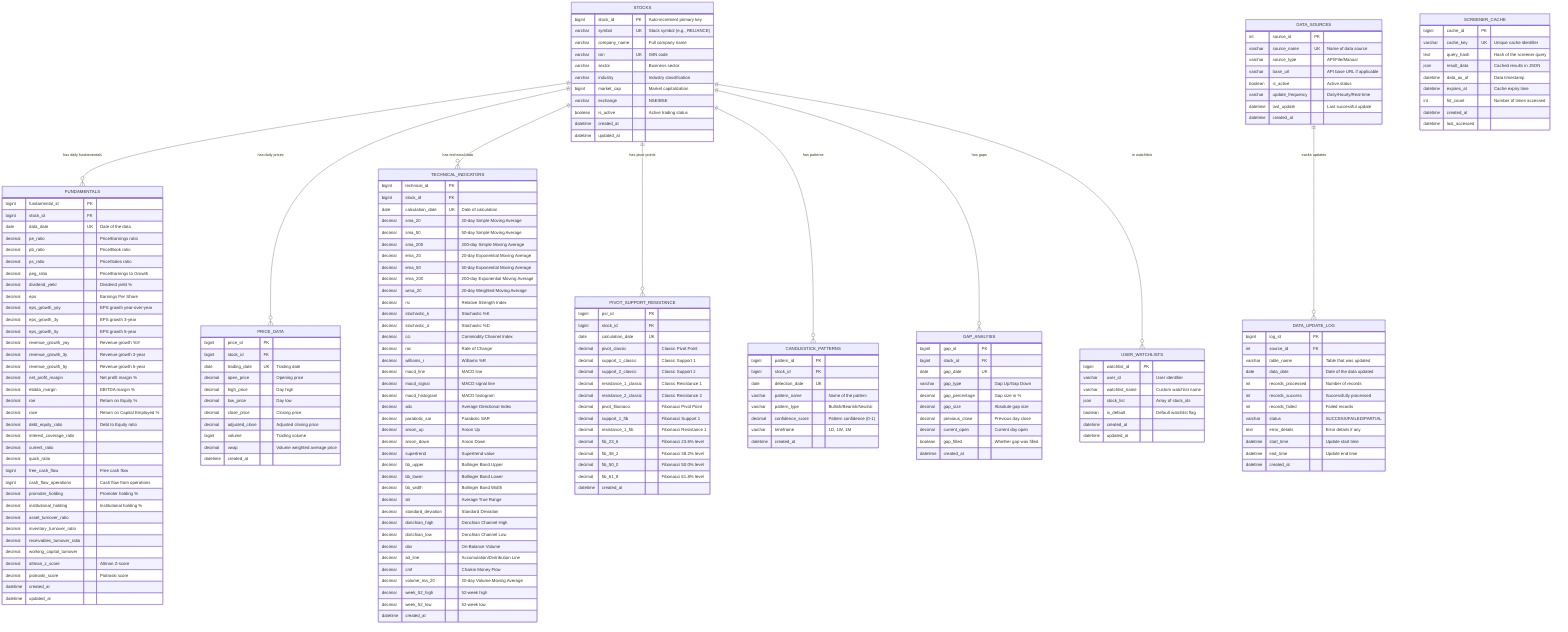 erDiagram
    %% Core Entity Tables
    STOCKS {
        bigint stock_id PK "Auto-increment primary key"
        varchar symbol UK "Stock symbol (e.g., RELIANCE)"
        varchar company_name "Full company name"
        varchar isin UK "ISIN code"
        varchar sector "Business sector"
        varchar industry "Industry classification"
        bigint market_cap "Market capitalization"
        varchar exchange "NSE/BSE"
        boolean is_active "Active trading status"
        datetime created_at
        datetime updated_at
    }

    %% Fundamental Data (Updated Daily)
    FUNDAMENTALS {
        bigint fundamental_id PK
        bigint stock_id FK
        date data_date UK "Date of the data"
        decimal pe_ratio "Price/Earnings ratio"
        decimal pb_ratio "Price/Book ratio"
        decimal ps_ratio "Price/Sales ratio"
        decimal peg_ratio "Price/Earnings to Growth"
        decimal dividend_yield "Dividend yield %"
        decimal eps "Earnings Per Share"
        decimal eps_growth_yoy "EPS growth year-over-year"
        decimal eps_growth_3y "EPS growth 3-year"
        decimal eps_growth_5y "EPS growth 5-year"
        decimal revenue_growth_yoy "Revenue growth YoY"
        decimal revenue_growth_3y "Revenue growth 3-year"
        decimal revenue_growth_5y "Revenue growth 5-year"
        decimal net_profit_margin "Net profit margin %"
        decimal ebitda_margin "EBITDA margin %"
        decimal roe "Return on Equity %"
        decimal roce "Return on Capital Employed %"
        decimal debt_equity_ratio "Debt to Equity ratio"
        decimal interest_coverage_ratio
        decimal current_ratio
        decimal quick_ratio
        bigint free_cash_flow "Free cash flow"
        bigint cash_flow_operations "Cash flow from operations"
        decimal promoter_holding "Promoter holding %"
        decimal institutional_holding "Institutional holding %"
        decimal asset_turnover_ratio
        decimal inventory_turnover_ratio
        decimal receivables_turnover_ratio
        decimal working_capital_turnover
        decimal altman_z_score "Altman Z-score"
        decimal piotroski_score "Piotroski score"
        datetime created_at
        datetime updated_at
    }

    %% Price Data (OHLCV - Updated Daily)
    PRICE_DATA {
        bigint price_id PK
        bigint stock_id FK
        date trading_date UK "Trading date"
        decimal open_price "Opening price"
        decimal high_price "Day high"
        decimal low_price "Day low"
        decimal close_price "Closing price"
        decimal adjusted_close "Adjusted closing price"
        bigint volume "Trading volume"
        decimal vwap "Volume weighted average price"
        datetime created_at
    }

    %% Technical Indicators (Calculated Daily)
    TECHNICAL_INDICATORS {
        bigint technical_id PK
        bigint stock_id FK
        date calculation_date UK "Date of calculation"
        decimal sma_20 "20-day Simple Moving Average"
        decimal sma_50 "50-day Simple Moving Average"
        decimal sma_200 "200-day Simple Moving Average"
        decimal ema_20 "20-day Exponential Moving Average"
        decimal ema_50 "50-day Exponential Moving Average"
        decimal ema_200 "200-day Exponential Moving Average"
        decimal wma_20 "20-day Weighted Moving Average"
        decimal rsi "Relative Strength Index"
        decimal stochastic_k "Stochastic %K"
        decimal stochastic_d "Stochastic %D"
        decimal cci "Commodity Channel Index"
        decimal roc "Rate of Change"
        decimal williams_r "Williams %R"
        decimal macd_line "MACD line"
        decimal macd_signal "MACD signal line"
        decimal macd_histogram "MACD histogram"
        decimal adx "Average Directional Index"
        decimal parabolic_sar "Parabolic SAR"
        decimal aroon_up "Aroon Up"
        decimal aroon_down "Aroon Down"
        decimal supertrend "Supertrend value"
        decimal bb_upper "Bollinger Band Upper"
        decimal bb_lower "Bollinger Band Lower"
        decimal bb_width "Bollinger Band Width"
        decimal atr "Average True Range"
        decimal standard_deviation "Standard Deviation"
        decimal donchian_high "Donchian Channel High"
        decimal donchian_low "Donchian Channel Low"
        decimal obv "On-Balance Volume"
        decimal ad_line "Accumulation/Distribution Line"
        decimal cmf "Chaikin Money Flow"
        decimal volume_ma_20 "20-day Volume Moving Average"
        decimal week_52_high "52-week high"
        decimal week_52_low "52-week low"
        datetime created_at
    }

    %% Support/Resistance and Pivot Points
    PIVOT_SUPPORT_RESISTANCE {
        bigint psr_id PK
        bigint stock_id FK
        date calculation_date UK
        decimal pivot_classic "Classic Pivot Point"
        decimal support_1_classic "Classic Support 1"
        decimal support_2_classic "Classic Support 2"
        decimal resistance_1_classic "Classic Resistance 1"
        decimal resistance_2_classic "Classic Resistance 2"
        decimal pivot_fibonacci "Fibonacci Pivot Point"
        decimal support_1_fib "Fibonacci Support 1"
        decimal resistance_1_fib "Fibonacci Resistance 1"
        decimal fib_23_6 "Fibonacci 23.6% level"
        decimal fib_38_2 "Fibonacci 38.2% level"
        decimal fib_50_0 "Fibonacci 50.0% level"
        decimal fib_61_8 "Fibonacci 61.8% level"
        datetime created_at
    }

    %% Candlestick Patterns (Detected Daily)
    CANDLESTICK_PATTERNS {
        bigint pattern_id PK
        bigint stock_id FK
        date detection_date UK
        varchar pattern_name "Name of the pattern"
        varchar pattern_type "Bullish/Bearish/Neutral"
        decimal confidence_score "Pattern confidence (0-1)"
        varchar timeframe "1D, 1W, 1M"
        datetime created_at
    }

    %% Gap Analysis
    GAP_ANALYSIS {
        bigint gap_id PK
        bigint stock_id FK
        date gap_date UK
        varchar gap_type "Gap Up/Gap Down"
        decimal gap_percentage "Gap size in %"
        decimal gap_size "Absolute gap size"
        decimal previous_close "Previous day close"
        decimal current_open "Current day open"
        boolean gap_filled "Whether gap was filled"
        datetime created_at
    }

    %% Data Sources Tracking
    DATA_SOURCES {
        int source_id PK
        varchar source_name UK "Name of data source"
        varchar source_type "API/File/Manual"
        varchar base_url "API base URL if applicable"
        boolean is_active "Active status"
        varchar update_frequency "Daily/Hourly/Real-time"
        datetime last_update "Last successful update"
        datetime created_at
    }

    %% Data Update Log
    DATA_UPDATE_LOG {
        bigint log_id PK
        int source_id FK
        varchar table_name "Table that was updated"
        date data_date "Date of the data updated"
        int records_processed "Number of records"
        int records_success "Successfully processed"
        int records_failed "Failed records"
        varchar status "SUCCESS/FAILED/PARTIAL"
        text error_details "Error details if any"
        datetime start_time "Update start time"
        datetime end_time "Update end time"
        datetime created_at
    }

    %% Screener Cache (for fast query responses)
    SCREENER_CACHE {
        bigint cache_id PK
        varchar cache_key UK "Unique cache identifier"
        text query_hash "Hash of the screener query"
        json result_data "Cached results in JSON"
        datetime data_as_of "Data timestamp"
        datetime expires_at "Cache expiry time"
        int hit_count "Number of times accessed"
        datetime created_at
        datetime last_accessed
    }

    %% User Watchlists (Optional for future)
    USER_WATCHLISTS {
        bigint watchlist_id PK
        varchar user_id "User identifier"
        varchar watchlist_name "Custom watchlist name"
        json stock_list "Array of stock_ids"
        boolean is_default "Default watchlist flag"
        datetime created_at
        datetime updated_at
    }

    %% Relationships
    STOCKS ||--o{ FUNDAMENTALS : "has daily fundamentals"
    STOCKS ||--o{ PRICE_DATA : "has daily prices"
    STOCKS ||--o{ TECHNICAL_INDICATORS : "has technical data"
    STOCKS ||--o{ PIVOT_SUPPORT_RESISTANCE : "has pivot points"
    STOCKS ||--o{ CANDLESTICK_PATTERNS : "has patterns"
    STOCKS ||--o{ GAP_ANALYSIS : "has gaps"
    DATA_SOURCES ||--o{ DATA_UPDATE_LOG : "tracks updates"
    STOCKS ||--o{ USER_WATCHLISTS : "in watchlists"